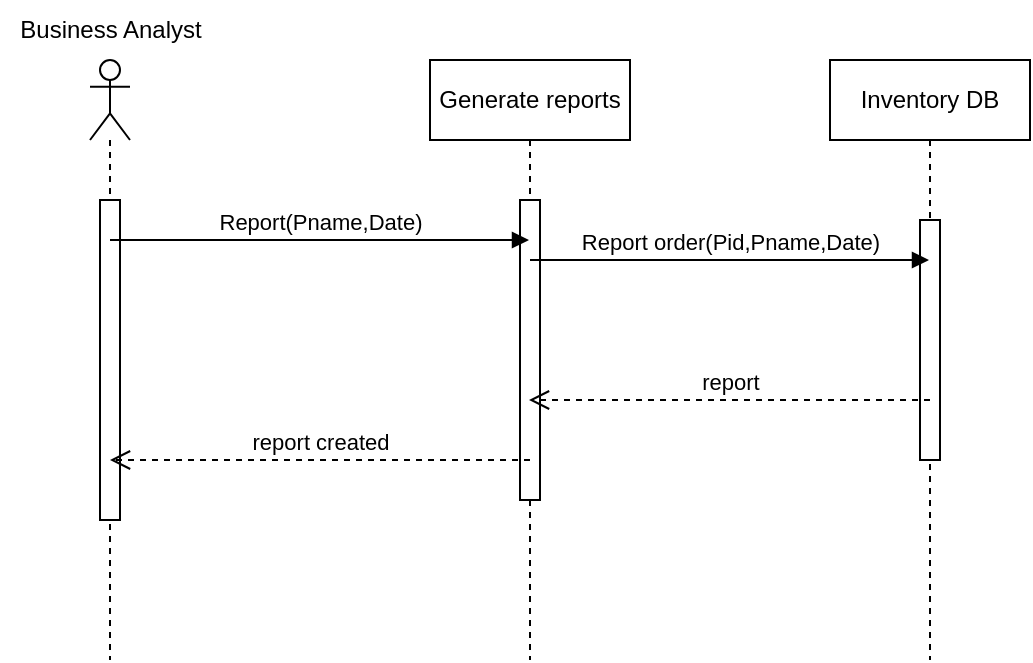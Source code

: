 <mxfile version="24.5.3" type="device">
  <diagram name="Page-1" id="2YBvvXClWsGukQMizWep">
    <mxGraphModel dx="1036" dy="606" grid="1" gridSize="10" guides="1" tooltips="1" connect="1" arrows="1" fold="1" page="1" pageScale="1" pageWidth="850" pageHeight="1100" math="0" shadow="0">
      <root>
        <mxCell id="0" />
        <mxCell id="1" parent="0" />
        <mxCell id="p8aKJunwNVi0zlDJC0Dp-1" value="" style="shape=umlLifeline;perimeter=lifelinePerimeter;whiteSpace=wrap;html=1;container=1;dropTarget=0;collapsible=0;recursiveResize=0;outlineConnect=0;portConstraint=eastwest;newEdgeStyle={&quot;curved&quot;:0,&quot;rounded&quot;:0};participant=umlActor;" parent="1" vertex="1">
          <mxGeometry x="213" y="110" width="20" height="300" as="geometry" />
        </mxCell>
        <mxCell id="RM_4QevZBC6bVJb3u_Mf-1" value="" style="html=1;points=[[0,0,0,0,5],[0,1,0,0,-5],[1,0,0,0,5],[1,1,0,0,-5]];perimeter=orthogonalPerimeter;outlineConnect=0;targetShapes=umlLifeline;portConstraint=eastwest;newEdgeStyle={&quot;curved&quot;:0,&quot;rounded&quot;:0};" vertex="1" parent="p8aKJunwNVi0zlDJC0Dp-1">
          <mxGeometry x="5" y="70" width="10" height="160" as="geometry" />
        </mxCell>
        <mxCell id="p8aKJunwNVi0zlDJC0Dp-2" value="Generate reports" style="shape=umlLifeline;perimeter=lifelinePerimeter;whiteSpace=wrap;html=1;container=1;dropTarget=0;collapsible=0;recursiveResize=0;outlineConnect=0;portConstraint=eastwest;newEdgeStyle={&quot;curved&quot;:0,&quot;rounded&quot;:0};" parent="1" vertex="1">
          <mxGeometry x="383" y="110" width="100" height="300" as="geometry" />
        </mxCell>
        <mxCell id="RM_4QevZBC6bVJb3u_Mf-4" value="" style="html=1;points=[[0,0,0,0,5],[0,1,0,0,-5],[1,0,0,0,5],[1,1,0,0,-5]];perimeter=orthogonalPerimeter;outlineConnect=0;targetShapes=umlLifeline;portConstraint=eastwest;newEdgeStyle={&quot;curved&quot;:0,&quot;rounded&quot;:0};" vertex="1" parent="p8aKJunwNVi0zlDJC0Dp-2">
          <mxGeometry x="45" y="70" width="10" height="150" as="geometry" />
        </mxCell>
        <mxCell id="p8aKJunwNVi0zlDJC0Dp-3" value="Inventory DB" style="shape=umlLifeline;perimeter=lifelinePerimeter;whiteSpace=wrap;html=1;container=1;dropTarget=0;collapsible=0;recursiveResize=0;outlineConnect=0;portConstraint=eastwest;newEdgeStyle={&quot;curved&quot;:0,&quot;rounded&quot;:0};" parent="1" vertex="1">
          <mxGeometry x="583" y="110" width="100" height="300" as="geometry" />
        </mxCell>
        <mxCell id="RM_4QevZBC6bVJb3u_Mf-5" value="" style="html=1;points=[[0,0,0,0,5],[0,1,0,0,-5],[1,0,0,0,5],[1,1,0,0,-5]];perimeter=orthogonalPerimeter;outlineConnect=0;targetShapes=umlLifeline;portConstraint=eastwest;newEdgeStyle={&quot;curved&quot;:0,&quot;rounded&quot;:0};" vertex="1" parent="p8aKJunwNVi0zlDJC0Dp-3">
          <mxGeometry x="45" y="80" width="10" height="120" as="geometry" />
        </mxCell>
        <mxCell id="p8aKJunwNVi0zlDJC0Dp-4" value="Report(Pname,Date)" style="html=1;verticalAlign=bottom;endArrow=block;curved=0;rounded=0;" parent="1" target="p8aKJunwNVi0zlDJC0Dp-2" edge="1">
          <mxGeometry width="80" relative="1" as="geometry">
            <mxPoint x="223" y="200" as="sourcePoint" />
            <mxPoint x="303" y="200" as="targetPoint" />
          </mxGeometry>
        </mxCell>
        <mxCell id="p8aKJunwNVi0zlDJC0Dp-5" value="Report order(Pid,Pname,Date)" style="html=1;verticalAlign=bottom;endArrow=block;curved=0;rounded=0;" parent="1" target="p8aKJunwNVi0zlDJC0Dp-3" edge="1">
          <mxGeometry width="80" relative="1" as="geometry">
            <mxPoint x="433" y="210" as="sourcePoint" />
            <mxPoint x="513" y="210" as="targetPoint" />
          </mxGeometry>
        </mxCell>
        <mxCell id="p8aKJunwNVi0zlDJC0Dp-6" value="report" style="html=1;verticalAlign=bottom;endArrow=open;dashed=1;endSize=8;curved=0;rounded=0;" parent="1" edge="1">
          <mxGeometry relative="1" as="geometry">
            <mxPoint x="633" y="280" as="sourcePoint" />
            <mxPoint x="432.5" y="280" as="targetPoint" />
          </mxGeometry>
        </mxCell>
        <mxCell id="p8aKJunwNVi0zlDJC0Dp-7" value="report created" style="html=1;verticalAlign=bottom;endArrow=open;dashed=1;endSize=8;curved=0;rounded=0;" parent="1" target="p8aKJunwNVi0zlDJC0Dp-1" edge="1">
          <mxGeometry relative="1" as="geometry">
            <mxPoint x="433" y="310" as="sourcePoint" />
            <mxPoint x="353" y="310" as="targetPoint" />
          </mxGeometry>
        </mxCell>
        <mxCell id="p8aKJunwNVi0zlDJC0Dp-8" value="Business Analyst" style="text;html=1;align=center;verticalAlign=middle;resizable=0;points=[];autosize=1;strokeColor=none;fillColor=none;" parent="1" vertex="1">
          <mxGeometry x="168" y="80" width="110" height="30" as="geometry" />
        </mxCell>
      </root>
    </mxGraphModel>
  </diagram>
</mxfile>
